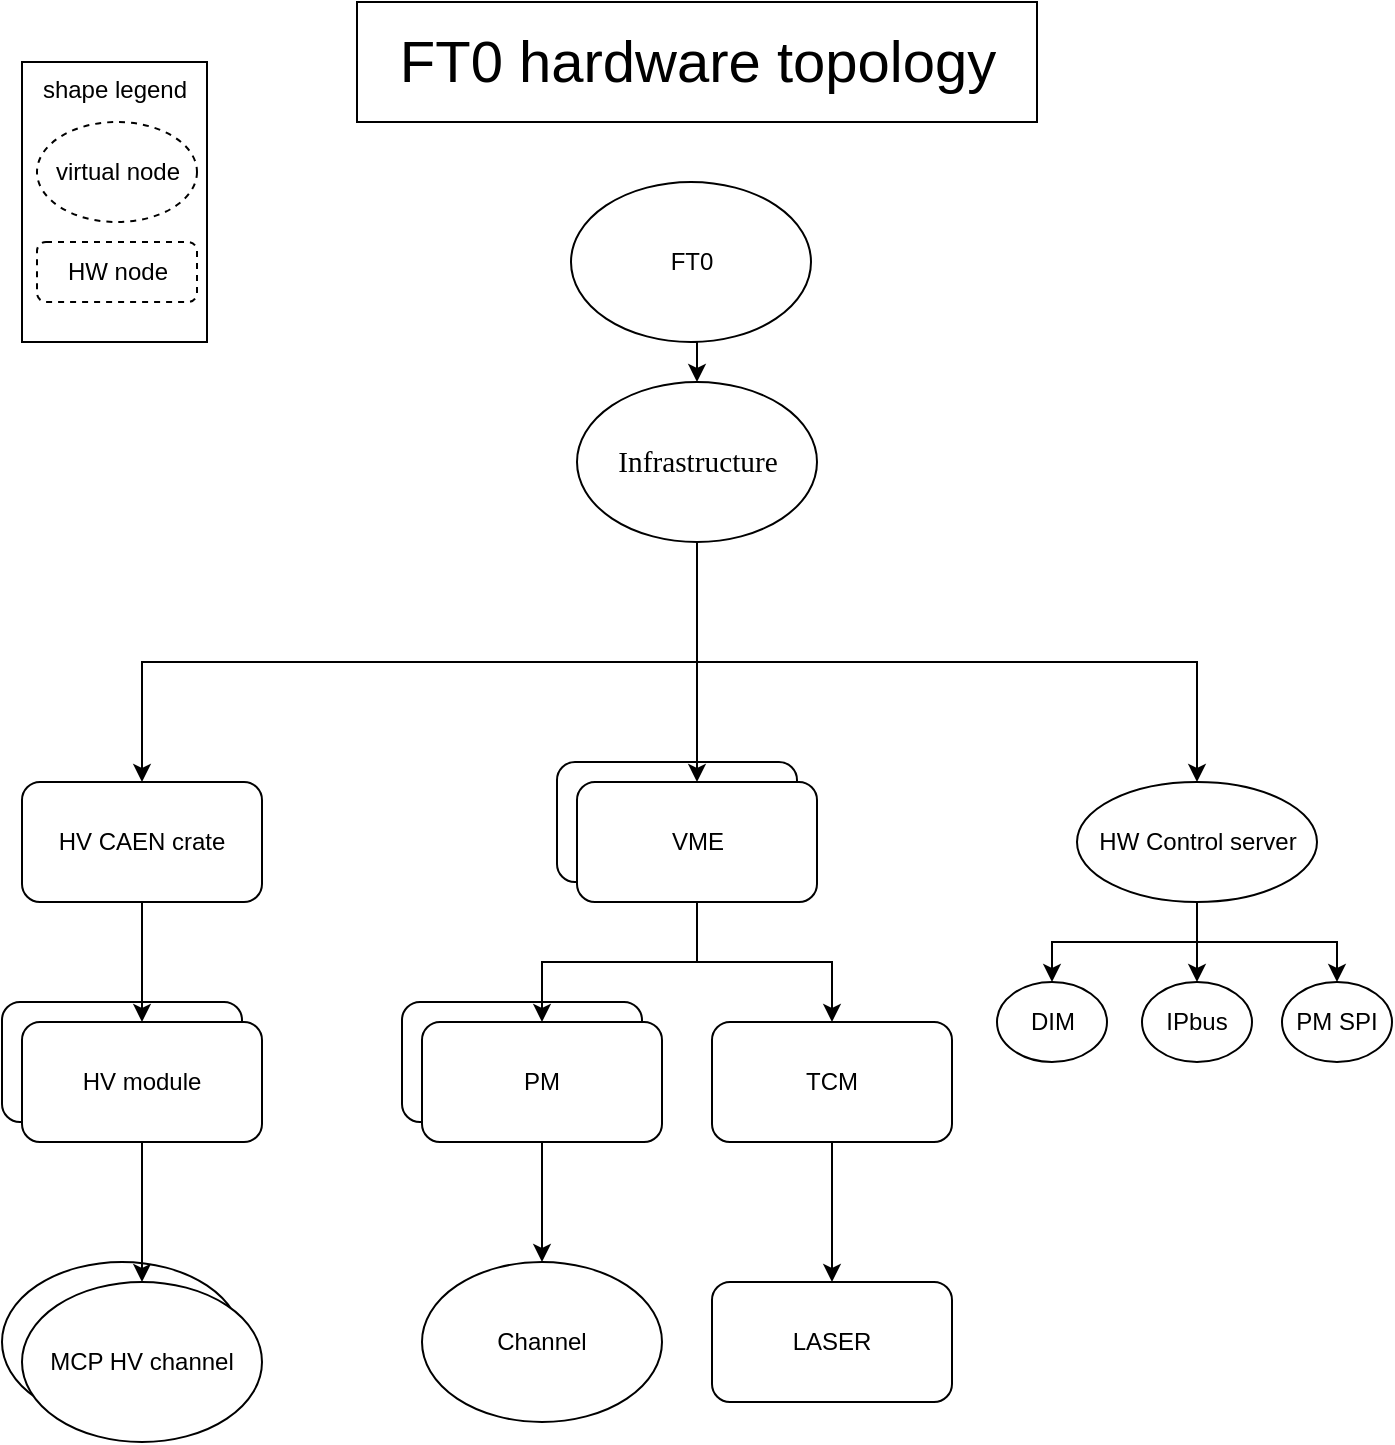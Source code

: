 <mxfile version="13.3.1" type="device" pages="3"><diagram name="hardware" id="ad52d381-51e7-2e0d-a935-2d0ddd2fd229"><mxGraphModel dx="1381" dy="1503" grid="1" gridSize="10" guides="1" tooltips="1" connect="1" arrows="1" fold="1" page="1" pageScale="1" pageWidth="1100" pageHeight="850" background="#ffffff" math="0" shadow="0"><root><mxCell id="0"/><mxCell id="1" parent="0"/><mxCell id="pkQ9rNgRqkzeeI-YSMGI-11" style="edgeStyle=orthogonalEdgeStyle;rounded=0;orthogonalLoop=1;jettySize=auto;html=1;exitX=0.5;exitY=1;exitDx=0;exitDy=0;entryX=0.5;entryY=0;entryDx=0;entryDy=0;" parent="1" source="pkQ9rNgRqkzeeI-YSMGI-1" target="pkQ9rNgRqkzeeI-YSMGI-10" edge="1"><mxGeometry relative="1" as="geometry"/></mxCell><mxCell id="pkQ9rNgRqkzeeI-YSMGI-1" value="FT0" style="ellipse;whiteSpace=wrap;html=1;" parent="1" vertex="1"><mxGeometry x="314.5" y="90" width="120" height="80" as="geometry"/></mxCell><mxCell id="pkQ9rNgRqkzeeI-YSMGI-9" value="HV CAEN crate" style="rounded=1;whiteSpace=wrap;html=1;strokeWidth=1;" parent="1" vertex="1"><mxGeometry x="40" y="390" width="120" height="60" as="geometry"/></mxCell><mxCell id="pkQ9rNgRqkzeeI-YSMGI-12" style="edgeStyle=orthogonalEdgeStyle;rounded=0;orthogonalLoop=1;jettySize=auto;html=1;exitX=0.5;exitY=1;exitDx=0;exitDy=0;entryX=0.5;entryY=0;entryDx=0;entryDy=0;" parent="1" source="pkQ9rNgRqkzeeI-YSMGI-10" target="pkQ9rNgRqkzeeI-YSMGI-9" edge="1"><mxGeometry relative="1" as="geometry"/></mxCell><mxCell id="pkQ9rNgRqkzeeI-YSMGI-40" style="edgeStyle=orthogonalEdgeStyle;rounded=0;orthogonalLoop=1;jettySize=auto;html=1;exitX=0.5;exitY=1;exitDx=0;exitDy=0;entryX=0.5;entryY=0;entryDx=0;entryDy=0;" parent="1" source="pkQ9rNgRqkzeeI-YSMGI-10" target="pkQ9rNgRqkzeeI-YSMGI-39" edge="1"><mxGeometry relative="1" as="geometry"/></mxCell><mxCell id="pkQ9rNgRqkzeeI-YSMGI-10" value="&lt;span style=&quot;font-family: &amp;#34;calibri&amp;#34; ; font-size: 14.667px&quot;&gt;Infrastructure&lt;/span&gt;" style="ellipse;whiteSpace=wrap;html=1;strokeWidth=1;" parent="1" vertex="1"><mxGeometry x="317.5" y="190" width="120" height="80" as="geometry"/></mxCell><mxCell id="pkQ9rNgRqkzeeI-YSMGI-18" value="" style="group" parent="1" vertex="1" connectable="0"><mxGeometry x="30" y="500" width="130" height="70" as="geometry"/></mxCell><mxCell id="pkQ9rNgRqkzeeI-YSMGI-15" value="HV module" style="rounded=1;whiteSpace=wrap;html=1;strokeWidth=1;" parent="pkQ9rNgRqkzeeI-YSMGI-18" vertex="1"><mxGeometry width="120" height="60" as="geometry"/></mxCell><mxCell id="pkQ9rNgRqkzeeI-YSMGI-17" value="HV module" style="rounded=1;whiteSpace=wrap;html=1;strokeWidth=1;" parent="pkQ9rNgRqkzeeI-YSMGI-18" vertex="1"><mxGeometry x="10" y="10" width="120" height="60" as="geometry"/></mxCell><mxCell id="pkQ9rNgRqkzeeI-YSMGI-23" value="" style="group" parent="1" vertex="1" connectable="0"><mxGeometry x="30" y="630" width="130" height="90" as="geometry"/></mxCell><mxCell id="pkQ9rNgRqkzeeI-YSMGI-19" value="HV channel" style="ellipse;whiteSpace=wrap;html=1;strokeWidth=1;" parent="pkQ9rNgRqkzeeI-YSMGI-23" vertex="1"><mxGeometry width="120" height="80" as="geometry"/></mxCell><mxCell id="pkQ9rNgRqkzeeI-YSMGI-22" value="MCP HV channel" style="ellipse;whiteSpace=wrap;html=1;strokeWidth=1;" parent="pkQ9rNgRqkzeeI-YSMGI-23" vertex="1"><mxGeometry x="10" y="10" width="120" height="80" as="geometry"/></mxCell><mxCell id="pkQ9rNgRqkzeeI-YSMGI-24" value="" style="edgeStyle=orthogonalEdgeStyle;rounded=0;orthogonalLoop=1;jettySize=auto;html=1;" parent="1" source="pkQ9rNgRqkzeeI-YSMGI-17" target="pkQ9rNgRqkzeeI-YSMGI-22" edge="1"><mxGeometry relative="1" as="geometry"/></mxCell><mxCell id="pkQ9rNgRqkzeeI-YSMGI-27" style="edgeStyle=orthogonalEdgeStyle;rounded=0;orthogonalLoop=1;jettySize=auto;html=1;exitX=0.5;exitY=1;exitDx=0;exitDy=0;entryX=0.5;entryY=0;entryDx=0;entryDy=0;" parent="1" source="pkQ9rNgRqkzeeI-YSMGI-9" target="pkQ9rNgRqkzeeI-YSMGI-17" edge="1"><mxGeometry relative="1" as="geometry"/></mxCell><mxCell id="pkQ9rNgRqkzeeI-YSMGI-29" value="" style="group" parent="1" vertex="1" connectable="0"><mxGeometry x="307.5" y="380" width="130" height="70" as="geometry"/></mxCell><mxCell id="pkQ9rNgRqkzeeI-YSMGI-13" value="VME" style="rounded=1;whiteSpace=wrap;html=1;strokeWidth=1;" parent="pkQ9rNgRqkzeeI-YSMGI-29" vertex="1"><mxGeometry width="120" height="60" as="geometry"/></mxCell><mxCell id="pkQ9rNgRqkzeeI-YSMGI-28" value="VME" style="rounded=1;whiteSpace=wrap;html=1;strokeWidth=1;" parent="pkQ9rNgRqkzeeI-YSMGI-29" vertex="1"><mxGeometry x="10" y="10" width="120" height="60" as="geometry"/></mxCell><mxCell id="pkQ9rNgRqkzeeI-YSMGI-14" style="edgeStyle=orthogonalEdgeStyle;rounded=0;orthogonalLoop=1;jettySize=auto;html=1;exitX=0.5;exitY=1;exitDx=0;exitDy=0;entryX=0.5;entryY=0;entryDx=0;entryDy=0;" parent="1" source="pkQ9rNgRqkzeeI-YSMGI-10" target="pkQ9rNgRqkzeeI-YSMGI-28" edge="1"><mxGeometry relative="1" as="geometry"/></mxCell><mxCell id="pkQ9rNgRqkzeeI-YSMGI-32" value="" style="group" parent="1" vertex="1" connectable="0"><mxGeometry x="230" y="500" width="130" height="70" as="geometry"/></mxCell><mxCell id="pkQ9rNgRqkzeeI-YSMGI-30" value="PM" style="rounded=1;whiteSpace=wrap;html=1;strokeWidth=1;" parent="pkQ9rNgRqkzeeI-YSMGI-32" vertex="1"><mxGeometry width="120" height="60" as="geometry"/></mxCell><mxCell id="pkQ9rNgRqkzeeI-YSMGI-31" value="PM" style="rounded=1;whiteSpace=wrap;html=1;strokeWidth=1;" parent="pkQ9rNgRqkzeeI-YSMGI-32" vertex="1"><mxGeometry x="10" y="10" width="120" height="60" as="geometry"/></mxCell><mxCell id="pkQ9rNgRqkzeeI-YSMGI-33" value="" style="edgeStyle=orthogonalEdgeStyle;rounded=0;orthogonalLoop=1;jettySize=auto;html=1;" parent="1" source="pkQ9rNgRqkzeeI-YSMGI-28" target="pkQ9rNgRqkzeeI-YSMGI-31" edge="1"><mxGeometry relative="1" as="geometry"/></mxCell><mxCell id="pkQ9rNgRqkzeeI-YSMGI-50" value="" style="edgeStyle=orthogonalEdgeStyle;rounded=0;orthogonalLoop=1;jettySize=auto;html=1;fontSize=29;" parent="1" source="pkQ9rNgRqkzeeI-YSMGI-34" target="pkQ9rNgRqkzeeI-YSMGI-49" edge="1"><mxGeometry relative="1" as="geometry"/></mxCell><mxCell id="pkQ9rNgRqkzeeI-YSMGI-34" value="TCM" style="rounded=1;whiteSpace=wrap;html=1;strokeWidth=1;" parent="1" vertex="1"><mxGeometry x="385" y="510" width="120" height="60" as="geometry"/></mxCell><mxCell id="pkQ9rNgRqkzeeI-YSMGI-35" style="edgeStyle=orthogonalEdgeStyle;rounded=0;orthogonalLoop=1;jettySize=auto;html=1;exitX=0.5;exitY=1;exitDx=0;exitDy=0;" parent="1" source="pkQ9rNgRqkzeeI-YSMGI-28" target="pkQ9rNgRqkzeeI-YSMGI-34" edge="1"><mxGeometry relative="1" as="geometry"/></mxCell><mxCell id="pkQ9rNgRqkzeeI-YSMGI-36" value="Channel" style="ellipse;whiteSpace=wrap;html=1;strokeWidth=1;" parent="1" vertex="1"><mxGeometry x="240" y="630" width="120" height="80" as="geometry"/></mxCell><mxCell id="pkQ9rNgRqkzeeI-YSMGI-37" value="" style="edgeStyle=orthogonalEdgeStyle;rounded=0;orthogonalLoop=1;jettySize=auto;html=1;" parent="1" source="pkQ9rNgRqkzeeI-YSMGI-31" target="pkQ9rNgRqkzeeI-YSMGI-36" edge="1"><mxGeometry relative="1" as="geometry"/></mxCell><mxCell id="pkQ9rNgRqkzeeI-YSMGI-42" style="edgeStyle=orthogonalEdgeStyle;rounded=0;orthogonalLoop=1;jettySize=auto;html=1;exitX=0.5;exitY=1;exitDx=0;exitDy=0;" parent="1" source="pkQ9rNgRqkzeeI-YSMGI-39" target="pkQ9rNgRqkzeeI-YSMGI-41" edge="1"><mxGeometry relative="1" as="geometry"/></mxCell><mxCell id="pkQ9rNgRqkzeeI-YSMGI-45" style="edgeStyle=orthogonalEdgeStyle;rounded=0;orthogonalLoop=1;jettySize=auto;html=1;exitX=0.5;exitY=1;exitDx=0;exitDy=0;" parent="1" source="pkQ9rNgRqkzeeI-YSMGI-39" target="pkQ9rNgRqkzeeI-YSMGI-43" edge="1"><mxGeometry relative="1" as="geometry"/></mxCell><mxCell id="pkQ9rNgRqkzeeI-YSMGI-46" style="edgeStyle=orthogonalEdgeStyle;rounded=0;orthogonalLoop=1;jettySize=auto;html=1;exitX=0.5;exitY=1;exitDx=0;exitDy=0;" parent="1" source="pkQ9rNgRqkzeeI-YSMGI-39" target="pkQ9rNgRqkzeeI-YSMGI-44" edge="1"><mxGeometry relative="1" as="geometry"/></mxCell><mxCell id="pkQ9rNgRqkzeeI-YSMGI-39" value="HW Control server" style="ellipse;whiteSpace=wrap;html=1;strokeWidth=1;" parent="1" vertex="1"><mxGeometry x="567.5" y="390" width="120" height="60" as="geometry"/></mxCell><mxCell id="pkQ9rNgRqkzeeI-YSMGI-41" value="DIM" style="ellipse;whiteSpace=wrap;html=1;strokeWidth=1;" parent="1" vertex="1"><mxGeometry x="527.5" y="490" width="55" height="40" as="geometry"/></mxCell><mxCell id="pkQ9rNgRqkzeeI-YSMGI-43" value="IPbus" style="ellipse;whiteSpace=wrap;html=1;strokeWidth=1;" parent="1" vertex="1"><mxGeometry x="600" y="490" width="55" height="40" as="geometry"/></mxCell><mxCell id="pkQ9rNgRqkzeeI-YSMGI-44" value="PM SPI" style="ellipse;whiteSpace=wrap;html=1;strokeWidth=1;" parent="1" vertex="1"><mxGeometry x="670" y="490" width="55" height="40" as="geometry"/></mxCell><mxCell id="pkQ9rNgRqkzeeI-YSMGI-47" value="FT0 hardware topology" style="rounded=0;whiteSpace=wrap;html=1;strokeWidth=1;fontSize=29;" parent="1" vertex="1"><mxGeometry x="207.5" width="340" height="60" as="geometry"/></mxCell><mxCell id="pkQ9rNgRqkzeeI-YSMGI-49" value="LASER" style="rounded=1;whiteSpace=wrap;html=1;strokeWidth=1;" parent="1" vertex="1"><mxGeometry x="385" y="640" width="120" height="60" as="geometry"/></mxCell><mxCell id="3zmxTBzfNqxB_4zVyvNH-5" value="" style="group" vertex="1" connectable="0" parent="1"><mxGeometry x="40" y="30" width="92.5" height="140" as="geometry"/></mxCell><mxCell id="3zmxTBzfNqxB_4zVyvNH-1" value="virtual node" style="ellipse;whiteSpace=wrap;html=1;strokeWidth=1;fontSize=12;align=center;dashed=1;" vertex="1" parent="3zmxTBzfNqxB_4zVyvNH-5"><mxGeometry x="7.5" y="30" width="80" height="50" as="geometry"/></mxCell><mxCell id="3zmxTBzfNqxB_4zVyvNH-3" value="HW node" style="rounded=1;whiteSpace=wrap;html=1;dashed=1;strokeColor=#000000;strokeWidth=1;fillColor=none;fontSize=12;fontColor=#000000;align=center;" vertex="1" parent="3zmxTBzfNqxB_4zVyvNH-5"><mxGeometry x="7.5" y="90" width="80" height="30" as="geometry"/></mxCell><mxCell id="3zmxTBzfNqxB_4zVyvNH-4" value="shape legend" style="rounded=0;whiteSpace=wrap;html=1;strokeColor=#000000;strokeWidth=1;fillColor=none;fontSize=12;fontColor=#000000;align=center;verticalAlign=top;" vertex="1" parent="3zmxTBzfNqxB_4zVyvNH-5"><mxGeometry width="92.5" height="140" as="geometry"/></mxCell></root></mxGraphModel></diagram><diagram id="dJdslQY12P_YyGirrsX0" name="functional"><mxGraphModel dx="1381" dy="1503" grid="1" gridSize="10" guides="1" tooltips="1" connect="1" arrows="1" fold="1" page="1" pageScale="1" pageWidth="827" pageHeight="1169" math="0" shadow="0"><root><mxCell id="a32EooCaoyiBh-JUeyY3-0"/><mxCell id="a32EooCaoyiBh-JUeyY3-1" parent="a32EooCaoyiBh-JUeyY3-0"/><mxCell id="a32EooCaoyiBh-JUeyY3-2" value="FT0" style="ellipse;whiteSpace=wrap;html=1;" vertex="1" parent="a32EooCaoyiBh-JUeyY3-1"><mxGeometry x="314.5" y="90" width="120" height="80" as="geometry"/></mxCell><mxCell id="a32EooCaoyiBh-JUeyY3-3" value="FT0 functional topology" style="rounded=0;whiteSpace=wrap;html=1;strokeWidth=1;fontSize=29;" vertex="1" parent="a32EooCaoyiBh-JUeyY3-1"><mxGeometry x="207.5" width="340" height="60" as="geometry"/></mxCell><mxCell id="syioN45G_fO1VY6hZGLz-0" style="edgeStyle=orthogonalEdgeStyle;rounded=0;orthogonalLoop=1;jettySize=auto;html=1;exitX=0.5;exitY=1;exitDx=0;exitDy=0;entryX=0.5;entryY=0;entryDx=0;entryDy=0;" edge="1" parent="a32EooCaoyiBh-JUeyY3-1" target="syioN45G_fO1VY6hZGLz-4"><mxGeometry relative="1" as="geometry"><mxPoint x="374.5" y="170" as="sourcePoint"/></mxGeometry></mxCell><mxCell id="syioN45G_fO1VY6hZGLz-1" value="HV CAEN crate" style="rounded=1;whiteSpace=wrap;html=1;strokeWidth=5;strokeColor=#00FF00;" vertex="1" parent="a32EooCaoyiBh-JUeyY3-1"><mxGeometry x="40" y="390" width="120" height="60" as="geometry"/></mxCell><mxCell id="syioN45G_fO1VY6hZGLz-2" style="edgeStyle=orthogonalEdgeStyle;rounded=0;orthogonalLoop=1;jettySize=auto;html=1;exitX=0.5;exitY=1;exitDx=0;exitDy=0;entryX=0.5;entryY=0;entryDx=0;entryDy=0;" edge="1" parent="a32EooCaoyiBh-JUeyY3-1" source="syioN45G_fO1VY6hZGLz-4" target="syioN45G_fO1VY6hZGLz-1"><mxGeometry relative="1" as="geometry"/></mxCell><mxCell id="syioN45G_fO1VY6hZGLz-3" style="edgeStyle=orthogonalEdgeStyle;rounded=0;orthogonalLoop=1;jettySize=auto;html=1;exitX=0.5;exitY=1;exitDx=0;exitDy=0;entryX=0.5;entryY=0;entryDx=0;entryDy=0;" edge="1" parent="a32EooCaoyiBh-JUeyY3-1" source="syioN45G_fO1VY6hZGLz-4" target="syioN45G_fO1VY6hZGLz-29"><mxGeometry relative="1" as="geometry"/></mxCell><mxCell id="syioN45G_fO1VY6hZGLz-4" value="&lt;p style=&quot;margin-top: 0pt ; margin-bottom: 0pt ; margin-left: 0in ; text-indent: 0in&quot;&gt;&lt;span style=&quot;font-size: 11pt; font-family: calibri;&quot;&gt;Infrastructure&lt;/span&gt;&lt;/p&gt;" style="ellipse;whiteSpace=wrap;html=1;strokeWidth=5;fontColor=#000000;strokeColor=#00FF00;" vertex="1" parent="a32EooCaoyiBh-JUeyY3-1"><mxGeometry x="317.5" y="190" width="120" height="80" as="geometry"/></mxCell><mxCell id="syioN45G_fO1VY6hZGLz-5" value="" style="group" vertex="1" connectable="0" parent="a32EooCaoyiBh-JUeyY3-1"><mxGeometry x="30" y="500" width="130" height="70" as="geometry"/></mxCell><mxCell id="syioN45G_fO1VY6hZGLz-6" value="HV module" style="rounded=1;whiteSpace=wrap;html=1;strokeWidth=5;strokeColor=#00FF00;" vertex="1" parent="syioN45G_fO1VY6hZGLz-5"><mxGeometry width="120" height="60" as="geometry"/></mxCell><mxCell id="syioN45G_fO1VY6hZGLz-7" value="HV module" style="rounded=1;whiteSpace=wrap;html=1;strokeWidth=5;strokeColor=#00FF00;" vertex="1" parent="syioN45G_fO1VY6hZGLz-5"><mxGeometry x="10" y="10" width="120" height="60" as="geometry"/></mxCell><mxCell id="syioN45G_fO1VY6hZGLz-12" style="edgeStyle=orthogonalEdgeStyle;rounded=0;orthogonalLoop=1;jettySize=auto;html=1;exitX=0.5;exitY=1;exitDx=0;exitDy=0;entryX=0.5;entryY=0;entryDx=0;entryDy=0;" edge="1" parent="a32EooCaoyiBh-JUeyY3-1" source="syioN45G_fO1VY6hZGLz-1" target="syioN45G_fO1VY6hZGLz-7"><mxGeometry relative="1" as="geometry"/></mxCell><mxCell id="syioN45G_fO1VY6hZGLz-13" value="" style="group;strokeWidth=5;strokeColor=none;" vertex="1" connectable="0" parent="a32EooCaoyiBh-JUeyY3-1"><mxGeometry x="307.5" y="380" width="130" height="70" as="geometry"/></mxCell><mxCell id="syioN45G_fO1VY6hZGLz-14" value="VME" style="rounded=1;whiteSpace=wrap;html=1;strokeWidth=5;strokeColor=#00FF00;" vertex="1" parent="syioN45G_fO1VY6hZGLz-13"><mxGeometry width="120" height="60" as="geometry"/></mxCell><mxCell id="syioN45G_fO1VY6hZGLz-15" value="VME" style="rounded=1;whiteSpace=wrap;html=1;strokeWidth=5;strokeColor=#00FF00;" vertex="1" parent="syioN45G_fO1VY6hZGLz-13"><mxGeometry x="10" y="10" width="120" height="60" as="geometry"/></mxCell><mxCell id="syioN45G_fO1VY6hZGLz-16" style="edgeStyle=orthogonalEdgeStyle;rounded=0;orthogonalLoop=1;jettySize=auto;html=1;exitX=0.5;exitY=1;exitDx=0;exitDy=0;entryX=0.5;entryY=0;entryDx=0;entryDy=0;" edge="1" parent="a32EooCaoyiBh-JUeyY3-1" source="syioN45G_fO1VY6hZGLz-4" target="syioN45G_fO1VY6hZGLz-15"><mxGeometry relative="1" as="geometry"/></mxCell><mxCell id="syioN45G_fO1VY6hZGLz-17" value="" style="group;strokeWidth=5;strokeColor=none;" vertex="1" connectable="0" parent="a32EooCaoyiBh-JUeyY3-1"><mxGeometry x="230" y="500" width="130" height="70" as="geometry"/></mxCell><mxCell id="syioN45G_fO1VY6hZGLz-18" value="PM" style="rounded=1;whiteSpace=wrap;html=1;strokeWidth=5;strokeColor=#00FF00;" vertex="1" parent="syioN45G_fO1VY6hZGLz-17"><mxGeometry width="120" height="60" as="geometry"/></mxCell><mxCell id="syioN45G_fO1VY6hZGLz-19" value="PM" style="rounded=1;whiteSpace=wrap;html=1;strokeWidth=5;strokeColor=#00FF00;" vertex="1" parent="syioN45G_fO1VY6hZGLz-17"><mxGeometry x="10" y="10" width="120" height="60" as="geometry"/></mxCell><mxCell id="syioN45G_fO1VY6hZGLz-20" value="" style="edgeStyle=orthogonalEdgeStyle;rounded=0;orthogonalLoop=1;jettySize=auto;html=1;" edge="1" parent="a32EooCaoyiBh-JUeyY3-1" source="syioN45G_fO1VY6hZGLz-15" target="syioN45G_fO1VY6hZGLz-19"><mxGeometry relative="1" as="geometry"/></mxCell><mxCell id="syioN45G_fO1VY6hZGLz-21" value="" style="edgeStyle=orthogonalEdgeStyle;rounded=0;orthogonalLoop=1;jettySize=auto;html=1;fontSize=29;exitX=0.5;exitY=1;exitDx=0;exitDy=0;" edge="1" parent="a32EooCaoyiBh-JUeyY3-1" source="syioN45G_fO1VY6hZGLz-22" target="syioN45G_fO1VY6hZGLz-33"><mxGeometry relative="1" as="geometry"/></mxCell><mxCell id="syioN45G_fO1VY6hZGLz-50" style="edgeStyle=orthogonalEdgeStyle;rounded=0;orthogonalLoop=1;jettySize=auto;html=1;exitX=0.5;exitY=1;exitDx=0;exitDy=0;entryX=0.5;entryY=0;entryDx=0;entryDy=0;" edge="1" parent="a32EooCaoyiBh-JUeyY3-1" source="syioN45G_fO1VY6hZGLz-22" target="syioN45G_fO1VY6hZGLz-43"><mxGeometry relative="1" as="geometry"/></mxCell><mxCell id="syioN45G_fO1VY6hZGLz-52" style="edgeStyle=orthogonalEdgeStyle;rounded=0;orthogonalLoop=1;jettySize=auto;html=1;exitX=0.5;exitY=1;exitDx=0;exitDy=0;" edge="1" parent="a32EooCaoyiBh-JUeyY3-1" source="syioN45G_fO1VY6hZGLz-22" target="syioN45G_fO1VY6hZGLz-45"><mxGeometry relative="1" as="geometry"/></mxCell><mxCell id="syioN45G_fO1VY6hZGLz-22" value="TCM" style="rounded=1;whiteSpace=wrap;html=1;strokeWidth=5;strokeColor=#00FF00;" vertex="1" parent="a32EooCaoyiBh-JUeyY3-1"><mxGeometry x="527.5" y="510" width="120" height="60" as="geometry"/></mxCell><mxCell id="syioN45G_fO1VY6hZGLz-23" style="edgeStyle=orthogonalEdgeStyle;rounded=0;orthogonalLoop=1;jettySize=auto;html=1;exitX=0.5;exitY=1;exitDx=0;exitDy=0;" edge="1" parent="a32EooCaoyiBh-JUeyY3-1" source="syioN45G_fO1VY6hZGLz-15" target="syioN45G_fO1VY6hZGLz-22"><mxGeometry relative="1" as="geometry"/></mxCell><mxCell id="syioN45G_fO1VY6hZGLz-26" style="edgeStyle=orthogonalEdgeStyle;rounded=0;orthogonalLoop=1;jettySize=auto;html=1;exitX=0.5;exitY=1;exitDx=0;exitDy=0;" edge="1" parent="a32EooCaoyiBh-JUeyY3-1" source="syioN45G_fO1VY6hZGLz-29" target="syioN45G_fO1VY6hZGLz-30"><mxGeometry relative="1" as="geometry"/></mxCell><mxCell id="syioN45G_fO1VY6hZGLz-27" style="edgeStyle=orthogonalEdgeStyle;rounded=0;orthogonalLoop=1;jettySize=auto;html=1;exitX=0.5;exitY=1;exitDx=0;exitDy=0;" edge="1" parent="a32EooCaoyiBh-JUeyY3-1" source="syioN45G_fO1VY6hZGLz-29" target="syioN45G_fO1VY6hZGLz-31"><mxGeometry relative="1" as="geometry"/></mxCell><mxCell id="syioN45G_fO1VY6hZGLz-28" style="edgeStyle=orthogonalEdgeStyle;rounded=0;orthogonalLoop=1;jettySize=auto;html=1;exitX=0.5;exitY=1;exitDx=0;exitDy=0;entryX=0.5;entryY=0;entryDx=0;entryDy=0;" edge="1" parent="a32EooCaoyiBh-JUeyY3-1" source="syioN45G_fO1VY6hZGLz-29" target="BrO_XOOEyY5W9eDAScmq-0"><mxGeometry relative="1" as="geometry"/></mxCell><mxCell id="syioN45G_fO1VY6hZGLz-29" value="HW Control server" style="ellipse;whiteSpace=wrap;html=1;strokeWidth=5;strokeColor=#00FF00;" vertex="1" parent="a32EooCaoyiBh-JUeyY3-1"><mxGeometry x="720" y="390" width="120" height="60" as="geometry"/></mxCell><mxCell id="syioN45G_fO1VY6hZGLz-30" value="DIM" style="ellipse;whiteSpace=wrap;html=1;strokeWidth=5;strokeColor=#007FFF;" vertex="1" parent="a32EooCaoyiBh-JUeyY3-1"><mxGeometry x="680" y="490" width="55" height="40" as="geometry"/></mxCell><mxCell id="syioN45G_fO1VY6hZGLz-31" value="IPbus" style="ellipse;whiteSpace=wrap;html=1;strokeWidth=5;strokeColor=#007FFF;" vertex="1" parent="a32EooCaoyiBh-JUeyY3-1"><mxGeometry x="752.5" y="490" width="55" height="40" as="geometry"/></mxCell><mxCell id="syioN45G_fO1VY6hZGLz-33" value="LASER" style="rounded=1;whiteSpace=wrap;html=1;strokeWidth=5;strokeColor=#00FF00;" vertex="1" parent="a32EooCaoyiBh-JUeyY3-1"><mxGeometry x="707.5" y="640" width="120" height="60" as="geometry"/></mxCell><mxCell id="syioN45G_fO1VY6hZGLz-36" value="HDMI link" style="ellipse;whiteSpace=wrap;html=1;strokeWidth=5;strokeColor=#FF8000;perimeterSpacing=1;" vertex="1" parent="a32EooCaoyiBh-JUeyY3-1"><mxGeometry x="271.25" y="640" width="55" height="40" as="geometry"/></mxCell><mxCell id="syioN45G_fO1VY6hZGLz-37" value="GBT link" style="ellipse;whiteSpace=wrap;html=1;strokeWidth=5;strokeColor=#FF0000;" vertex="1" parent="a32EooCaoyiBh-JUeyY3-1"><mxGeometry x="343.75" y="640" width="55" height="40" as="geometry"/></mxCell><mxCell id="syioN45G_fO1VY6hZGLz-39" style="edgeStyle=orthogonalEdgeStyle;rounded=0;orthogonalLoop=1;jettySize=auto;html=1;exitX=0.5;exitY=1;exitDx=0;exitDy=0;entryX=0.5;entryY=0;entryDx=0;entryDy=0;" edge="1" parent="a32EooCaoyiBh-JUeyY3-1" source="syioN45G_fO1VY6hZGLz-19" target="syioN45G_fO1VY6hZGLz-36"><mxGeometry relative="1" as="geometry"/></mxCell><mxCell id="syioN45G_fO1VY6hZGLz-40" style="edgeStyle=orthogonalEdgeStyle;rounded=0;orthogonalLoop=1;jettySize=auto;html=1;exitX=0.5;exitY=1;exitDx=0;exitDy=0;entryX=0.5;entryY=0;entryDx=0;entryDy=0;" edge="1" parent="a32EooCaoyiBh-JUeyY3-1" source="syioN45G_fO1VY6hZGLz-19" target="syioN45G_fO1VY6hZGLz-37"><mxGeometry relative="1" as="geometry"/></mxCell><mxCell id="syioN45G_fO1VY6hZGLz-43" value="trigger" style="ellipse;whiteSpace=wrap;html=1;strokeWidth=5;strokeColor=#FF8000;fillColor=none;" vertex="1" parent="a32EooCaoyiBh-JUeyY3-1"><mxGeometry x="490" y="640" width="55" height="40" as="geometry"/></mxCell><mxCell id="syioN45G_fO1VY6hZGLz-45" value="GBT link" style="ellipse;whiteSpace=wrap;html=1;strokeWidth=5;strokeColor=#FF0000;" vertex="1" parent="a32EooCaoyiBh-JUeyY3-1"><mxGeometry x="632.5" y="640" width="55" height="40" as="geometry"/></mxCell><mxCell id="syioN45G_fO1VY6hZGLz-55" value="" style="group;fillColor=#ffffff;strokeWidth=5;strokeColor=none;" vertex="1" connectable="0" parent="a32EooCaoyiBh-JUeyY3-1"><mxGeometry x="62.5" y="630" width="65" height="50" as="geometry"/></mxCell><mxCell id="syioN45G_fO1VY6hZGLz-53" value="channel" style="ellipse;whiteSpace=wrap;html=1;strokeWidth=5;strokeColor=#FFFF33;" vertex="1" parent="syioN45G_fO1VY6hZGLz-55"><mxGeometry width="55" height="40" as="geometry"/></mxCell><mxCell id="syioN45G_fO1VY6hZGLz-54" value="channel" style="ellipse;whiteSpace=wrap;html=1;strokeWidth=5;strokeColor=#FFFF33;" vertex="1" parent="syioN45G_fO1VY6hZGLz-55"><mxGeometry x="10" y="10" width="55" height="40" as="geometry"/></mxCell><mxCell id="syioN45G_fO1VY6hZGLz-58" style="edgeStyle=orthogonalEdgeStyle;rounded=0;orthogonalLoop=1;jettySize=auto;html=1;exitX=0.5;exitY=1;exitDx=0;exitDy=0;entryX=0.5;entryY=0;entryDx=0;entryDy=0;" edge="1" parent="a32EooCaoyiBh-JUeyY3-1" source="syioN45G_fO1VY6hZGLz-7" target="syioN45G_fO1VY6hZGLz-54"><mxGeometry relative="1" as="geometry"/></mxCell><mxCell id="syioN45G_fO1VY6hZGLz-60" value="" style="group;fillColor=#ffffff;strokeWidth=5;strokeColor=none;" vertex="1" connectable="0" parent="a32EooCaoyiBh-JUeyY3-1"><mxGeometry x="190" y="630" width="65" height="50" as="geometry"/></mxCell><mxCell id="syioN45G_fO1VY6hZGLz-35" value="channel" style="ellipse;whiteSpace=wrap;html=1;strokeWidth=5;strokeColor=#FFFF33;" vertex="1" parent="syioN45G_fO1VY6hZGLz-60"><mxGeometry width="55" height="40" as="geometry"/></mxCell><mxCell id="syioN45G_fO1VY6hZGLz-59" value="channel" style="ellipse;whiteSpace=wrap;html=1;strokeWidth=5;strokeColor=#FFFF33;" vertex="1" parent="syioN45G_fO1VY6hZGLz-60"><mxGeometry x="10" y="10" width="55" height="40" as="geometry"/></mxCell><mxCell id="syioN45G_fO1VY6hZGLz-25" value="" style="edgeStyle=orthogonalEdgeStyle;rounded=0;orthogonalLoop=1;jettySize=auto;html=1;" edge="1" parent="a32EooCaoyiBh-JUeyY3-1" source="syioN45G_fO1VY6hZGLz-19" target="syioN45G_fO1VY6hZGLz-59"><mxGeometry relative="1" as="geometry"><mxPoint x="300" y="630" as="targetPoint"/></mxGeometry></mxCell><mxCell id="syioN45G_fO1VY6hZGLz-62" value="" style="group" vertex="1" connectable="0" parent="a32EooCaoyiBh-JUeyY3-1"><mxGeometry x="552.5" y="630" width="65" height="50" as="geometry"/></mxCell><mxCell id="syioN45G_fO1VY6hZGLz-44" value="HDMI link" style="ellipse;whiteSpace=wrap;html=1;strokeWidth=5;perimeterSpacing=1;strokeColor=#FF8000;" vertex="1" parent="syioN45G_fO1VY6hZGLz-62"><mxGeometry width="55" height="40" as="geometry"/></mxCell><mxCell id="syioN45G_fO1VY6hZGLz-61" value="HDMI link" style="ellipse;whiteSpace=wrap;html=1;strokeWidth=5;perimeterSpacing=1;strokeColor=#FF8000;" vertex="1" parent="syioN45G_fO1VY6hZGLz-62"><mxGeometry x="10" y="10" width="55" height="40" as="geometry"/></mxCell><mxCell id="syioN45G_fO1VY6hZGLz-51" style="edgeStyle=orthogonalEdgeStyle;rounded=0;orthogonalLoop=1;jettySize=auto;html=1;exitX=0.5;exitY=1;exitDx=0;exitDy=0;entryX=0.5;entryY=0;entryDx=0;entryDy=0;" edge="1" parent="a32EooCaoyiBh-JUeyY3-1" source="syioN45G_fO1VY6hZGLz-22" target="syioN45G_fO1VY6hZGLz-61"><mxGeometry relative="1" as="geometry"/></mxCell><mxCell id="b92XSzLtCRqItzKreFSk-0" value="common" style="ellipse;whiteSpace=wrap;html=1;strokeWidth=5;strokeColor=#FFFF00;" vertex="1" parent="a32EooCaoyiBh-JUeyY3-1"><mxGeometry x="413.5" y="640" width="55" height="40" as="geometry"/></mxCell><mxCell id="b92XSzLtCRqItzKreFSk-1" style="edgeStyle=orthogonalEdgeStyle;rounded=0;orthogonalLoop=1;jettySize=auto;html=1;exitX=0.5;exitY=1;exitDx=0;exitDy=0;entryX=0.5;entryY=0;entryDx=0;entryDy=0;" edge="1" parent="a32EooCaoyiBh-JUeyY3-1" source="syioN45G_fO1VY6hZGLz-19" target="b92XSzLtCRqItzKreFSk-0"><mxGeometry relative="1" as="geometry"/></mxCell><mxCell id="zM4HD-wqK4ZaOjNSrHQu-0" value="&lt;div style=&quot;margin-top: 0pt ; margin-bottom: 0pt ; margin-left: 0.38in ; text-indent: -0.38in ; font-size: 26px&quot;&gt;&lt;font style=&quot;font-size: 26px&quot;&gt;1.&lt;span style=&quot;font-family: &amp;#34;calibri&amp;#34; ; color: red ; font-size: 26px&quot;&gt;Readout&lt;/span&gt;&lt;/font&gt;&lt;/div&gt;&lt;div style=&quot;margin-top: 0pt ; margin-bottom: 0pt ; margin-left: 0.38in ; text-indent: -0.38in ; font-size: 26px&quot;&gt;&lt;font style=&quot;font-size: 26px&quot;&gt;2.&lt;span style=&quot;font-family: &amp;#34;calibri&amp;#34; ; color: rgb(237 , 125 , 49) ; font-size: 26px&quot;&gt;TCM &amp;amp; clocks&lt;/span&gt;&lt;/font&gt;&lt;/div&gt;&lt;div style=&quot;margin-top: 0pt ; margin-bottom: 0pt ; margin-left: 0.38in ; text-indent: -0.38in ; font-size: 26px&quot;&gt;&lt;font style=&quot;font-size: 26px&quot;&gt;3.&lt;span style=&quot;font-family: &amp;#34;calibri&amp;#34; ; font-size: 26px&quot;&gt;&lt;font color=&quot;#ffff00&quot;&gt;Channels&lt;/font&gt;&lt;/span&gt;&lt;/font&gt;&lt;/div&gt;&lt;div style=&quot;margin-top: 0pt ; margin-bottom: 0pt ; margin-left: 0.38in ; text-indent: -0.38in ; font-size: 26px&quot;&gt;&lt;font style=&quot;font-size: 26px&quot;&gt;4.&lt;span style=&quot;font-family: &amp;#34;calibri&amp;#34; ; font-size: 26px&quot;&gt;&lt;font color=&quot;#00ff00&quot;&gt;Infrastructure&lt;/font&gt;&lt;/span&gt;&lt;/font&gt;&lt;/div&gt;&lt;div style=&quot;margin-top: 0pt ; margin-bottom: 0pt ; margin-left: 0.38in ; text-indent: -0.38in ; font-size: 26px&quot;&gt;&lt;font style=&quot;font-size: 26px&quot;&gt;5.&lt;font face=&quot;calibri&quot; color=&quot;#007fff&quot; style=&quot;font-size: 26px&quot;&gt;HW control&lt;/font&gt;&lt;/font&gt;&lt;/div&gt;" style="html=1;aspect=fixed;strokeColor=#000000;strokeWidth=1;fillColor=#DBDBDB;fontColor=#000000;align=left;fontSize=26;verticalAlign=middle;spacing=3;horizontal=1;" vertex="1" parent="a32EooCaoyiBh-JUeyY3-1"><mxGeometry x="510" y="90" width="190" height="190" as="geometry"/></mxCell><mxCell id="8zDnR140iM7OA9ILxjcV-0" value="" style="group" vertex="1" connectable="0" parent="a32EooCaoyiBh-JUeyY3-1"><mxGeometry x="40" y="30" width="92.5" height="140" as="geometry"/></mxCell><mxCell id="8zDnR140iM7OA9ILxjcV-1" value="virtual node" style="ellipse;whiteSpace=wrap;html=1;strokeWidth=1;fontSize=12;align=center;dashed=1;" vertex="1" parent="8zDnR140iM7OA9ILxjcV-0"><mxGeometry x="7.5" y="30" width="80" height="50" as="geometry"/></mxCell><mxCell id="8zDnR140iM7OA9ILxjcV-2" value="HW node" style="rounded=1;whiteSpace=wrap;html=1;dashed=1;strokeColor=#000000;strokeWidth=1;fillColor=none;fontSize=12;fontColor=#000000;align=center;" vertex="1" parent="8zDnR140iM7OA9ILxjcV-0"><mxGeometry x="7.5" y="90" width="80" height="30" as="geometry"/></mxCell><mxCell id="8zDnR140iM7OA9ILxjcV-3" value="shape legend" style="rounded=0;whiteSpace=wrap;html=1;strokeColor=#000000;strokeWidth=1;fillColor=none;fontSize=12;fontColor=#000000;align=center;verticalAlign=top;" vertex="1" parent="8zDnR140iM7OA9ILxjcV-0"><mxGeometry width="92.5" height="140" as="geometry"/></mxCell><mxCell id="BrO_XOOEyY5W9eDAScmq-1" value="" style="group" vertex="1" connectable="0" parent="a32EooCaoyiBh-JUeyY3-1"><mxGeometry x="822.5" y="480" width="65" height="50" as="geometry"/></mxCell><mxCell id="syioN45G_fO1VY6hZGLz-32" value="PM SPI" style="ellipse;whiteSpace=wrap;html=1;strokeWidth=5;strokeColor=#007FFF;" vertex="1" parent="BrO_XOOEyY5W9eDAScmq-1"><mxGeometry width="55" height="40" as="geometry"/></mxCell><mxCell id="BrO_XOOEyY5W9eDAScmq-0" value="PM SPI" style="ellipse;whiteSpace=wrap;html=1;strokeWidth=5;strokeColor=#007FFF;" vertex="1" parent="BrO_XOOEyY5W9eDAScmq-1"><mxGeometry x="10" y="10" width="55" height="40" as="geometry"/></mxCell></root></mxGraphModel></diagram><diagram id="p7unW_htyjsrXrRVfksj" name="DCS FSM"><mxGraphModel dx="2302" dy="3674" grid="1" gridSize="10" guides="1" tooltips="1" connect="1" arrows="1" fold="1" page="1" pageScale="1" pageWidth="827" pageHeight="1169" math="0" shadow="0"><root><mxCell id="xv5CfVfv2rbu3xTpoAyT-0"/><mxCell id="xv5CfVfv2rbu3xTpoAyT-1" parent="xv5CfVfv2rbu3xTpoAyT-0"/><mxCell id="Jwb3awqCNDu3WHpAYvfo-75" style="edgeStyle=orthogonalEdgeStyle;rounded=0;orthogonalLoop=1;jettySize=auto;html=1;exitX=0.5;exitY=1;exitDx=0;exitDy=0;entryX=0.5;entryY=0;entryDx=0;entryDy=0;fontSize=12;fontColor=#000000;" edge="1" parent="xv5CfVfv2rbu3xTpoAyT-1" source="_kXiGeG7kInOyilfr0fG-0" target="t_LMM--Dh-FuihLbaLPn-1"><mxGeometry relative="1" as="geometry"/></mxCell><mxCell id="Jwb3awqCNDu3WHpAYvfo-76" style="edgeStyle=orthogonalEdgeStyle;rounded=0;orthogonalLoop=1;jettySize=auto;html=1;exitX=0.5;exitY=1;exitDx=0;exitDy=0;entryX=0.5;entryY=0;entryDx=0;entryDy=0;fontSize=12;fontColor=#000000;" edge="1" parent="xv5CfVfv2rbu3xTpoAyT-1" source="_kXiGeG7kInOyilfr0fG-0" target="t_LMM--Dh-FuihLbaLPn-17"><mxGeometry relative="1" as="geometry"/></mxCell><mxCell id="Jwb3awqCNDu3WHpAYvfo-77" style="edgeStyle=orthogonalEdgeStyle;rounded=0;orthogonalLoop=1;jettySize=auto;html=1;exitX=0.5;exitY=1;exitDx=0;exitDy=0;entryX=0.5;entryY=0;entryDx=0;entryDy=0;fontSize=12;fontColor=#000000;" edge="1" parent="xv5CfVfv2rbu3xTpoAyT-1" source="_kXiGeG7kInOyilfr0fG-0" target="t_LMM--Dh-FuihLbaLPn-27"><mxGeometry relative="1" as="geometry"/></mxCell><mxCell id="Jwb3awqCNDu3WHpAYvfo-78" style="edgeStyle=orthogonalEdgeStyle;rounded=0;orthogonalLoop=1;jettySize=auto;html=1;exitX=0.5;exitY=1;exitDx=0;exitDy=0;entryX=0.5;entryY=0;entryDx=0;entryDy=0;fontSize=12;fontColor=#000000;" edge="1" parent="xv5CfVfv2rbu3xTpoAyT-1" source="_kXiGeG7kInOyilfr0fG-0" target="Pke7A2_7NmWrCmE9OIHT-3"><mxGeometry relative="1" as="geometry"/></mxCell><mxCell id="Jwb3awqCNDu3WHpAYvfo-79" style="edgeStyle=orthogonalEdgeStyle;rounded=0;orthogonalLoop=1;jettySize=auto;html=1;exitX=0.5;exitY=1;exitDx=0;exitDy=0;entryX=0.5;entryY=0;entryDx=0;entryDy=0;fontSize=12;fontColor=#000000;" edge="1" parent="xv5CfVfv2rbu3xTpoAyT-1" source="_kXiGeG7kInOyilfr0fG-0" target="Jwb3awqCNDu3WHpAYvfo-36"><mxGeometry relative="1" as="geometry"/></mxCell><mxCell id="_kXiGeG7kInOyilfr0fG-0" value="FT0" style="ellipse;whiteSpace=wrap;html=1;" vertex="1" parent="xv5CfVfv2rbu3xTpoAyT-1"><mxGeometry x="730" y="15" width="120" height="80" as="geometry"/></mxCell><mxCell id="_kXiGeG7kInOyilfr0fG-1" value="FT0 FSM topology" style="rounded=0;whiteSpace=wrap;html=1;strokeWidth=1;fontSize=29;" vertex="1" parent="xv5CfVfv2rbu3xTpoAyT-1"><mxGeometry x="610" y="-70" width="340" height="60" as="geometry"/></mxCell><mxCell id="_kXiGeG7kInOyilfr0fG-52" value="&lt;div style=&quot;margin-top: 0pt ; margin-bottom: 0pt ; margin-left: 0.38in ; text-indent: -0.38in ; font-size: 26px&quot;&gt;&lt;font style=&quot;font-size: 26px&quot;&gt;1.&lt;span style=&quot;font-family: &amp;#34;calibri&amp;#34; ; color: red ; font-size: 26px&quot;&gt;Readout&lt;/span&gt;&lt;/font&gt;&lt;/div&gt;&lt;div style=&quot;margin-top: 0pt ; margin-bottom: 0pt ; margin-left: 0.38in ; text-indent: -0.38in ; font-size: 26px&quot;&gt;&lt;font style=&quot;font-size: 26px&quot;&gt;2.&lt;span style=&quot;font-family: &amp;#34;calibri&amp;#34; ; color: rgb(237 , 125 , 49) ; font-size: 26px&quot;&gt;TCM &amp;amp; clocks&lt;/span&gt;&lt;/font&gt;&lt;/div&gt;&lt;div style=&quot;margin-top: 0pt ; margin-bottom: 0pt ; margin-left: 0.38in ; text-indent: -0.38in ; font-size: 26px&quot;&gt;&lt;font style=&quot;font-size: 26px&quot;&gt;3.&lt;span style=&quot;font-family: &amp;#34;calibri&amp;#34; ; font-size: 26px&quot;&gt;&lt;font color=&quot;#ffff00&quot;&gt;Channels&lt;/font&gt;&lt;/span&gt;&lt;/font&gt;&lt;/div&gt;&lt;div style=&quot;margin-top: 0pt ; margin-bottom: 0pt ; margin-left: 0.38in ; text-indent: -0.38in ; font-size: 26px&quot;&gt;&lt;font style=&quot;font-size: 26px&quot;&gt;4.&lt;span style=&quot;font-family: &amp;#34;calibri&amp;#34; ; font-size: 26px&quot;&gt;&lt;font color=&quot;#00ff00&quot;&gt;Infrastructure&lt;/font&gt;&lt;/span&gt;&lt;/font&gt;&lt;/div&gt;&lt;div style=&quot;margin-top: 0pt ; margin-bottom: 0pt ; margin-left: 0.38in ; text-indent: -0.38in ; font-size: 26px&quot;&gt;&lt;font style=&quot;font-size: 26px&quot;&gt;5.&lt;font face=&quot;calibri&quot; color=&quot;#007fff&quot; style=&quot;font-size: 26px&quot;&gt;HW control&lt;/font&gt;&lt;/font&gt;&lt;/div&gt;" style="html=1;aspect=fixed;strokeColor=#000000;strokeWidth=1;fillColor=#DBDBDB;fontColor=#000000;align=left;fontSize=26;verticalAlign=middle;spacing=3;horizontal=1;" vertex="1" parent="xv5CfVfv2rbu3xTpoAyT-1"><mxGeometry x="1720" y="-60" width="190" height="190" as="geometry"/></mxCell><mxCell id="mTyk3dVd_lrfHwsNxuB_-0" value="" style="group" vertex="1" connectable="0" parent="xv5CfVfv2rbu3xTpoAyT-1"><mxGeometry x="1580" y="-60" width="92.5" height="140" as="geometry"/></mxCell><mxCell id="mTyk3dVd_lrfHwsNxuB_-1" value="virtual node" style="ellipse;whiteSpace=wrap;html=1;strokeWidth=1;fontSize=12;align=center;dashed=1;" vertex="1" parent="mTyk3dVd_lrfHwsNxuB_-0"><mxGeometry x="7.5" y="30" width="80" height="50" as="geometry"/></mxCell><mxCell id="mTyk3dVd_lrfHwsNxuB_-2" value="HW node" style="rounded=1;whiteSpace=wrap;html=1;dashed=1;strokeColor=#000000;strokeWidth=1;fillColor=none;fontSize=12;fontColor=#000000;align=center;" vertex="1" parent="mTyk3dVd_lrfHwsNxuB_-0"><mxGeometry x="7.5" y="90" width="80" height="30" as="geometry"/></mxCell><mxCell id="mTyk3dVd_lrfHwsNxuB_-3" value="shape legend" style="rounded=0;whiteSpace=wrap;html=1;strokeColor=#000000;strokeWidth=1;fillColor=none;fontSize=12;fontColor=#000000;align=center;verticalAlign=top;" vertex="1" parent="mTyk3dVd_lrfHwsNxuB_-0"><mxGeometry width="92.5" height="140" as="geometry"/></mxCell><mxCell id="t_LMM--Dh-FuihLbaLPn-5" value="" style="group" vertex="1" connectable="0" parent="xv5CfVfv2rbu3xTpoAyT-1"><mxGeometry x="80" y="205" width="130" height="90" as="geometry"/></mxCell><mxCell id="t_LMM--Dh-FuihLbaLPn-0" value="&lt;p style=&quot;margin-top: 0pt ; margin-bottom: 0pt ; margin-left: 0in ; text-indent: 0in&quot;&gt;&lt;span style=&quot;font-size: 11pt ; font-family: &amp;#34;calibri&amp;#34;&quot;&gt;A side&lt;/span&gt;&lt;/p&gt;" style="ellipse;whiteSpace=wrap;html=1;strokeWidth=5;fontColor=#000000;strokeColor=#FFFF00;" vertex="1" parent="t_LMM--Dh-FuihLbaLPn-5"><mxGeometry width="120" height="80" as="geometry"/></mxCell><mxCell id="t_LMM--Dh-FuihLbaLPn-1" value="&lt;p style=&quot;margin-top: 0pt ; margin-bottom: 0pt ; margin-left: 0in ; text-indent: 0in&quot;&gt;&lt;span style=&quot;font-size: 11pt ; font-family: &amp;#34;calibri&amp;#34;&quot;&gt;A side&lt;/span&gt;&lt;/p&gt;" style="ellipse;whiteSpace=wrap;html=1;strokeWidth=5;fontColor=#000000;strokeColor=#FFFF00;" vertex="1" parent="t_LMM--Dh-FuihLbaLPn-5"><mxGeometry x="10" y="10" width="120" height="80" as="geometry"/></mxCell><mxCell id="t_LMM--Dh-FuihLbaLPn-6" value="" style="group" vertex="1" connectable="0" parent="xv5CfVfv2rbu3xTpoAyT-1"><mxGeometry x="80" y="340" width="130" height="90" as="geometry"/></mxCell><mxCell id="t_LMM--Dh-FuihLbaLPn-7" value="&lt;p style=&quot;margin-top: 0pt ; margin-bottom: 0pt ; margin-left: 0in ; text-indent: 0in&quot;&gt;&lt;span style=&quot;font-size: 11pt ; font-family: &amp;#34;calibri&amp;#34;&quot;&gt;A side&lt;/span&gt;&lt;/p&gt;" style="ellipse;whiteSpace=wrap;html=1;strokeWidth=5;fontColor=#000000;strokeColor=#FFFF00;" vertex="1" parent="t_LMM--Dh-FuihLbaLPn-6"><mxGeometry width="120" height="80" as="geometry"/></mxCell><mxCell id="t_LMM--Dh-FuihLbaLPn-8" value="&lt;p style=&quot;margin-top: 0pt ; margin-bottom: 0pt ; margin-left: 0in ; text-indent: 0in&quot;&gt;&lt;span style=&quot;font-size: 11pt ; font-family: &amp;#34;calibri&amp;#34;&quot;&gt;PM functional&lt;/span&gt;&lt;/p&gt;" style="ellipse;whiteSpace=wrap;html=1;strokeWidth=5;fontColor=#000000;strokeColor=#FFFF00;" vertex="1" parent="t_LMM--Dh-FuihLbaLPn-6"><mxGeometry x="10" y="10" width="120" height="80" as="geometry"/></mxCell><mxCell id="t_LMM--Dh-FuihLbaLPn-9" value="" style="group" vertex="1" connectable="0" parent="xv5CfVfv2rbu3xTpoAyT-1"><mxGeometry x="80" y="480" width="130" height="90" as="geometry"/></mxCell><mxCell id="t_LMM--Dh-FuihLbaLPn-10" value="&lt;p style=&quot;margin-top: 0pt ; margin-bottom: 0pt ; margin-left: 0in ; text-indent: 0in&quot;&gt;&lt;span style=&quot;font-size: 11pt ; font-family: &amp;#34;calibri&amp;#34;&quot;&gt;A side&lt;/span&gt;&lt;/p&gt;" style="ellipse;whiteSpace=wrap;html=1;strokeWidth=5;fontColor=#000000;strokeColor=#FFFF00;" vertex="1" parent="t_LMM--Dh-FuihLbaLPn-9"><mxGeometry width="120" height="80" as="geometry"/></mxCell><mxCell id="t_LMM--Dh-FuihLbaLPn-11" value="&lt;p style=&quot;margin-top: 0pt ; margin-bottom: 0pt ; margin-left: 0in ; text-indent: 0in&quot;&gt;&lt;span style=&quot;font-size: 11pt ; font-family: &amp;#34;calibri&amp;#34;&quot;&gt;MCP channel groupe&lt;/span&gt;&lt;/p&gt;" style="ellipse;whiteSpace=wrap;html=1;strokeWidth=5;fontColor=#000000;strokeColor=#FFFF00;" vertex="1" parent="t_LMM--Dh-FuihLbaLPn-9"><mxGeometry x="10" y="10" width="120" height="80" as="geometry"/></mxCell><mxCell id="t_LMM--Dh-FuihLbaLPn-12" value="" style="group;fillColor=#ffffff;strokeWidth=5;strokeColor=none;" vertex="1" connectable="0" parent="xv5CfVfv2rbu3xTpoAyT-1"><mxGeometry x="40" y="595" width="65" height="50" as="geometry"/></mxCell><mxCell id="t_LMM--Dh-FuihLbaLPn-13" value="channel" style="ellipse;whiteSpace=wrap;html=1;strokeWidth=5;strokeColor=#FFFF33;" vertex="1" parent="t_LMM--Dh-FuihLbaLPn-12"><mxGeometry width="55" height="40" as="geometry"/></mxCell><mxCell id="t_LMM--Dh-FuihLbaLPn-14" value="channel" style="ellipse;whiteSpace=wrap;html=1;strokeWidth=5;strokeColor=#FFFF33;" vertex="1" parent="t_LMM--Dh-FuihLbaLPn-12"><mxGeometry x="10" y="10" width="55" height="40" as="geometry"/></mxCell><mxCell id="t_LMM--Dh-FuihLbaLPn-15" value="HV vontrol" style="ellipse;whiteSpace=wrap;html=1;strokeWidth=5;strokeColor=#FFFF00;" vertex="1" parent="xv5CfVfv2rbu3xTpoAyT-1"><mxGeometry x="192.5" y="605" width="55" height="40" as="geometry"/></mxCell><mxCell id="Jwb3awqCNDu3WHpAYvfo-68" style="edgeStyle=orthogonalEdgeStyle;rounded=0;orthogonalLoop=1;jettySize=auto;html=1;exitX=0.5;exitY=1;exitDx=0;exitDy=0;entryX=0.5;entryY=0;entryDx=0;entryDy=0;fontSize=12;fontColor=#000000;" edge="1" parent="xv5CfVfv2rbu3xTpoAyT-1" source="t_LMM--Dh-FuihLbaLPn-17" target="t_LMM--Dh-FuihLbaLPn-25"><mxGeometry relative="1" as="geometry"/></mxCell><mxCell id="Jwb3awqCNDu3WHpAYvfo-69" style="edgeStyle=orthogonalEdgeStyle;rounded=0;orthogonalLoop=1;jettySize=auto;html=1;exitX=0.5;exitY=1;exitDx=0;exitDy=0;entryX=0.5;entryY=0;entryDx=0;entryDy=0;fontSize=12;fontColor=#000000;" edge="1" parent="xv5CfVfv2rbu3xTpoAyT-1" source="t_LMM--Dh-FuihLbaLPn-17" target="t_LMM--Dh-FuihLbaLPn-26"><mxGeometry relative="1" as="geometry"/></mxCell><mxCell id="Jwb3awqCNDu3WHpAYvfo-70" style="edgeStyle=orthogonalEdgeStyle;rounded=0;orthogonalLoop=1;jettySize=auto;html=1;exitX=0.5;exitY=1;exitDx=0;exitDy=0;entryX=0.5;entryY=0;entryDx=0;entryDy=0;fontSize=12;fontColor=#000000;" edge="1" parent="xv5CfVfv2rbu3xTpoAyT-1" source="t_LMM--Dh-FuihLbaLPn-17" target="t_LMM--Dh-FuihLbaLPn-19"><mxGeometry relative="1" as="geometry"/></mxCell><mxCell id="t_LMM--Dh-FuihLbaLPn-17" value="&lt;p style=&quot;margin-top: 0pt ; margin-bottom: 0pt ; margin-left: 0in ; text-indent: 0in&quot;&gt;&lt;span style=&quot;font-size: 11pt ; font-family: &amp;#34;calibri&amp;#34;&quot;&gt;TCM &amp;amp; clock&lt;/span&gt;&lt;/p&gt;" style="ellipse;whiteSpace=wrap;html=1;strokeWidth=5;fontColor=#000000;strokeColor=#FF8000;" vertex="1" parent="xv5CfVfv2rbu3xTpoAyT-1"><mxGeometry x="380" y="210" width="120" height="80" as="geometry"/></mxCell><mxCell id="t_LMM--Dh-FuihLbaLPn-19" value="&lt;p style=&quot;margin-top: 0pt ; margin-bottom: 0pt ; margin-left: 0in ; text-indent: 0in&quot;&gt;&lt;span style=&quot;font-size: 11pt ; font-family: &amp;#34;calibri&amp;#34;&quot;&gt;Trigger control&lt;/span&gt;&lt;/p&gt;" style="ellipse;whiteSpace=wrap;html=1;strokeWidth=5;fontColor=#000000;strokeColor=#FF8000;" vertex="1" parent="xv5CfVfv2rbu3xTpoAyT-1"><mxGeometry x="240" y="345" width="120" height="80" as="geometry"/></mxCell><mxCell id="t_LMM--Dh-FuihLbaLPn-23" value="" style="group" vertex="1" connectable="0" parent="xv5CfVfv2rbu3xTpoAyT-1"><mxGeometry x="510" y="335" width="130" height="90" as="geometry"/></mxCell><mxCell id="t_LMM--Dh-FuihLbaLPn-24" value="&lt;p style=&quot;margin-top: 0pt ; margin-bottom: 0pt ; margin-left: 0in ; text-indent: 0in&quot;&gt;&lt;span style=&quot;font-size: 11pt ; font-family: &amp;#34;calibri&amp;#34;&quot;&gt;A side&lt;/span&gt;&lt;/p&gt;" style="ellipse;whiteSpace=wrap;html=1;strokeWidth=5;fontColor=#000000;strokeColor=#FF8000;" vertex="1" parent="t_LMM--Dh-FuihLbaLPn-23"><mxGeometry width="120" height="80" as="geometry"/></mxCell><mxCell id="t_LMM--Dh-FuihLbaLPn-25" value="&lt;p style=&quot;margin-top: 0pt ; margin-bottom: 0pt ; margin-left: 0in ; text-indent: 0in&quot;&gt;&lt;span style=&quot;font-size: 11pt ; font-family: &amp;#34;calibri&amp;#34;&quot;&gt;HDMI link&lt;/span&gt;&lt;/p&gt;" style="ellipse;whiteSpace=wrap;html=1;strokeWidth=5;fontColor=#000000;strokeColor=#FF8000;" vertex="1" parent="t_LMM--Dh-FuihLbaLPn-23"><mxGeometry x="10" y="10" width="120" height="80" as="geometry"/></mxCell><mxCell id="t_LMM--Dh-FuihLbaLPn-26" value="&lt;p style=&quot;margin-top: 0pt ; margin-bottom: 0pt ; margin-left: 0in ; text-indent: 0in&quot;&gt;&lt;span style=&quot;font-size: 11pt ; font-family: &amp;#34;calibri&amp;#34;&quot;&gt;TCM clocks&lt;/span&gt;&lt;/p&gt;" style="ellipse;whiteSpace=wrap;html=1;strokeWidth=5;fontColor=#000000;strokeColor=#FF8000;" vertex="1" parent="xv5CfVfv2rbu3xTpoAyT-1"><mxGeometry x="380" y="345" width="120" height="80" as="geometry"/></mxCell><mxCell id="Jwb3awqCNDu3WHpAYvfo-66" style="edgeStyle=orthogonalEdgeStyle;rounded=0;orthogonalLoop=1;jettySize=auto;html=1;exitX=0.5;exitY=1;exitDx=0;exitDy=0;entryX=0.5;entryY=0;entryDx=0;entryDy=0;fontSize=12;fontColor=#000000;" edge="1" parent="xv5CfVfv2rbu3xTpoAyT-1" source="t_LMM--Dh-FuihLbaLPn-27" target="t_LMM--Dh-FuihLbaLPn-28"><mxGeometry relative="1" as="geometry"/></mxCell><mxCell id="Jwb3awqCNDu3WHpAYvfo-67" style="edgeStyle=orthogonalEdgeStyle;rounded=0;orthogonalLoop=1;jettySize=auto;html=1;exitX=0.5;exitY=1;exitDx=0;exitDy=0;entryX=0.5;entryY=0;entryDx=0;entryDy=0;fontSize=12;fontColor=#000000;" edge="1" parent="xv5CfVfv2rbu3xTpoAyT-1" source="t_LMM--Dh-FuihLbaLPn-27" target="t_LMM--Dh-FuihLbaLPn-31"><mxGeometry relative="1" as="geometry"/></mxCell><mxCell id="t_LMM--Dh-FuihLbaLPn-27" value="&lt;p style=&quot;margin-top: 0pt ; margin-bottom: 0pt ; margin-left: 0in ; text-indent: 0in&quot;&gt;&lt;span style=&quot;font-size: 11pt ; font-family: &amp;#34;calibri&amp;#34;&quot;&gt;Readout&lt;/span&gt;&lt;/p&gt;" style="ellipse;whiteSpace=wrap;html=1;strokeWidth=5;fontColor=#000000;strokeColor=#FF0000;" vertex="1" parent="xv5CfVfv2rbu3xTpoAyT-1"><mxGeometry x="730" y="210" width="120" height="80" as="geometry"/></mxCell><mxCell id="t_LMM--Dh-FuihLbaLPn-28" value="&lt;p style=&quot;margin-top: 0pt ; margin-bottom: 0pt ; margin-left: 0in ; text-indent: 0in&quot;&gt;&lt;span style=&quot;font-size: 11pt ; font-family: &amp;#34;calibri&amp;#34;&quot;&gt;FLP/CRU&lt;/span&gt;&lt;/p&gt;&lt;p style=&quot;margin-top: 0pt ; margin-bottom: 0pt ; margin-left: 0in ; text-indent: 0in&quot;&gt;&lt;span style=&quot;font-size: 11pt ; font-family: &amp;#34;calibri&amp;#34;&quot;&gt;status&lt;/span&gt;&lt;/p&gt;&lt;p style=&quot;margin-top: 0pt ; margin-bottom: 0pt ; margin-left: 0in ; text-indent: 0in&quot;&gt;&lt;span style=&quot;font-size: 11pt ; font-family: &amp;#34;calibri&amp;#34;&quot;&gt;???&lt;/span&gt;&lt;/p&gt;" style="ellipse;whiteSpace=wrap;html=1;strokeWidth=5;fontColor=#000000;strokeColor=#FF0000;dashed=1;" vertex="1" parent="xv5CfVfv2rbu3xTpoAyT-1"><mxGeometry x="660" y="335" width="120" height="80" as="geometry"/></mxCell><mxCell id="t_LMM--Dh-FuihLbaLPn-29" value="" style="group" vertex="1" connectable="0" parent="xv5CfVfv2rbu3xTpoAyT-1"><mxGeometry x="820" y="325" width="130" height="90" as="geometry"/></mxCell><mxCell id="t_LMM--Dh-FuihLbaLPn-30" value="&lt;p style=&quot;margin-top: 0pt ; margin-bottom: 0pt ; margin-left: 0in ; text-indent: 0in&quot;&gt;&lt;span style=&quot;font-size: 11pt ; font-family: &amp;#34;calibri&amp;#34;&quot;&gt;A side&lt;/span&gt;&lt;/p&gt;" style="ellipse;whiteSpace=wrap;html=1;strokeWidth=5;fontColor=#000000;strokeColor=#FF0000;" vertex="1" parent="t_LMM--Dh-FuihLbaLPn-29"><mxGeometry width="120" height="80" as="geometry"/></mxCell><mxCell id="t_LMM--Dh-FuihLbaLPn-31" value="&lt;p style=&quot;margin-top: 0pt ; margin-bottom: 0pt ; margin-left: 0in ; text-indent: 0in&quot;&gt;&lt;span style=&quot;font-size: 11pt ; font-family: &amp;#34;calibri&amp;#34;&quot;&gt;GBT link&lt;/span&gt;&lt;/p&gt;" style="ellipse;whiteSpace=wrap;html=1;strokeWidth=5;fontColor=#000000;strokeColor=#FF0000;" vertex="1" parent="t_LMM--Dh-FuihLbaLPn-29"><mxGeometry x="10" y="10" width="120" height="80" as="geometry"/></mxCell><mxCell id="Pke7A2_7NmWrCmE9OIHT-0" style="edgeStyle=orthogonalEdgeStyle;rounded=0;orthogonalLoop=1;jettySize=auto;html=1;exitX=0.5;exitY=1;exitDx=0;exitDy=0;" edge="1" parent="xv5CfVfv2rbu3xTpoAyT-1" source="Pke7A2_7NmWrCmE9OIHT-3" target="Pke7A2_7NmWrCmE9OIHT-4"><mxGeometry relative="1" as="geometry"/></mxCell><mxCell id="Pke7A2_7NmWrCmE9OIHT-1" style="edgeStyle=orthogonalEdgeStyle;rounded=0;orthogonalLoop=1;jettySize=auto;html=1;exitX=0.5;exitY=1;exitDx=0;exitDy=0;" edge="1" parent="xv5CfVfv2rbu3xTpoAyT-1" source="Pke7A2_7NmWrCmE9OIHT-3" target="Pke7A2_7NmWrCmE9OIHT-5"><mxGeometry relative="1" as="geometry"/></mxCell><mxCell id="Pke7A2_7NmWrCmE9OIHT-2" style="edgeStyle=orthogonalEdgeStyle;rounded=0;orthogonalLoop=1;jettySize=auto;html=1;exitX=0.5;exitY=1;exitDx=0;exitDy=0;entryX=0.5;entryY=0;entryDx=0;entryDy=0;" edge="1" parent="xv5CfVfv2rbu3xTpoAyT-1" source="Pke7A2_7NmWrCmE9OIHT-3" target="Pke7A2_7NmWrCmE9OIHT-8"><mxGeometry relative="1" as="geometry"/></mxCell><mxCell id="Pke7A2_7NmWrCmE9OIHT-3" value="HW Control server" style="ellipse;whiteSpace=wrap;html=1;strokeWidth=5;strokeColor=#007FFF;" vertex="1" parent="xv5CfVfv2rbu3xTpoAyT-1"><mxGeometry x="1040" y="210" width="120" height="80" as="geometry"/></mxCell><mxCell id="Pke7A2_7NmWrCmE9OIHT-4" value="DIM" style="ellipse;whiteSpace=wrap;html=1;strokeWidth=5;strokeColor=#007FFF;" vertex="1" parent="xv5CfVfv2rbu3xTpoAyT-1"><mxGeometry x="1000" y="330" width="55" height="40" as="geometry"/></mxCell><mxCell id="Pke7A2_7NmWrCmE9OIHT-5" value="IPbus" style="ellipse;whiteSpace=wrap;html=1;strokeWidth=5;strokeColor=#007FFF;" vertex="1" parent="xv5CfVfv2rbu3xTpoAyT-1"><mxGeometry x="1072.5" y="330" width="55" height="40" as="geometry"/></mxCell><mxCell id="Pke7A2_7NmWrCmE9OIHT-6" value="" style="group" vertex="1" connectable="0" parent="xv5CfVfv2rbu3xTpoAyT-1"><mxGeometry x="1142.5" y="320" width="65" height="50" as="geometry"/></mxCell><mxCell id="Pke7A2_7NmWrCmE9OIHT-7" value="PM SPI" style="ellipse;whiteSpace=wrap;html=1;strokeWidth=5;strokeColor=#007FFF;" vertex="1" parent="Pke7A2_7NmWrCmE9OIHT-6"><mxGeometry width="55" height="40" as="geometry"/></mxCell><mxCell id="Pke7A2_7NmWrCmE9OIHT-8" value="PM SPI" style="ellipse;whiteSpace=wrap;html=1;strokeWidth=5;strokeColor=#007FFF;" vertex="1" parent="Pke7A2_7NmWrCmE9OIHT-6"><mxGeometry x="10" y="10" width="55" height="40" as="geometry"/></mxCell><mxCell id="Jwb3awqCNDu3WHpAYvfo-33" value="HV CAEN crate" style="rounded=1;whiteSpace=wrap;html=1;strokeWidth=5;strokeColor=#00FF00;" vertex="1" parent="xv5CfVfv2rbu3xTpoAyT-1"><mxGeometry x="1170" y="410" width="120" height="60" as="geometry"/></mxCell><mxCell id="Jwb3awqCNDu3WHpAYvfo-34" style="edgeStyle=orthogonalEdgeStyle;rounded=0;orthogonalLoop=1;jettySize=auto;html=1;exitX=0.5;exitY=1;exitDx=0;exitDy=0;entryX=0.5;entryY=0;entryDx=0;entryDy=0;" edge="1" parent="xv5CfVfv2rbu3xTpoAyT-1" source="Jwb3awqCNDu3WHpAYvfo-36" target="Jwb3awqCNDu3WHpAYvfo-33"><mxGeometry relative="1" as="geometry"/></mxCell><mxCell id="Jwb3awqCNDu3WHpAYvfo-35" style="edgeStyle=orthogonalEdgeStyle;rounded=0;orthogonalLoop=1;jettySize=auto;html=1;exitX=0.5;exitY=1;exitDx=0;exitDy=0;entryX=0.5;entryY=0;entryDx=0;entryDy=0;" edge="1" parent="xv5CfVfv2rbu3xTpoAyT-1" source="Jwb3awqCNDu3WHpAYvfo-36"><mxGeometry relative="1" as="geometry"><mxPoint x="1757.5" y="410.0" as="targetPoint"/></mxGeometry></mxCell><mxCell id="Jwb3awqCNDu3WHpAYvfo-36" value="&lt;span style=&quot;font-family: &amp;#34;calibri&amp;#34; ; font-size: 14.667px&quot;&gt;Infrastructure&lt;/span&gt;" style="ellipse;whiteSpace=wrap;html=1;strokeWidth=5;strokeColor=#00FF00;" vertex="1" parent="xv5CfVfv2rbu3xTpoAyT-1"><mxGeometry x="1447.5" y="210" width="120" height="80" as="geometry"/></mxCell><mxCell id="Jwb3awqCNDu3WHpAYvfo-37" value="" style="group" vertex="1" connectable="0" parent="xv5CfVfv2rbu3xTpoAyT-1"><mxGeometry x="1160" y="520" width="130" height="70" as="geometry"/></mxCell><mxCell id="Jwb3awqCNDu3WHpAYvfo-38" value="HV module" style="rounded=1;whiteSpace=wrap;html=1;strokeWidth=5;strokeColor=#00FF00;" vertex="1" parent="Jwb3awqCNDu3WHpAYvfo-37"><mxGeometry width="120" height="60" as="geometry"/></mxCell><mxCell id="Jwb3awqCNDu3WHpAYvfo-39" value="HV module" style="rounded=1;whiteSpace=wrap;html=1;strokeWidth=5;strokeColor=#00FF00;" vertex="1" parent="Jwb3awqCNDu3WHpAYvfo-37"><mxGeometry x="10" y="10" width="120" height="60" as="geometry"/></mxCell><mxCell id="Jwb3awqCNDu3WHpAYvfo-44" style="edgeStyle=orthogonalEdgeStyle;rounded=0;orthogonalLoop=1;jettySize=auto;html=1;exitX=0.5;exitY=1;exitDx=0;exitDy=0;entryX=0.5;entryY=0;entryDx=0;entryDy=0;" edge="1" parent="xv5CfVfv2rbu3xTpoAyT-1" source="Jwb3awqCNDu3WHpAYvfo-33" target="Jwb3awqCNDu3WHpAYvfo-39"><mxGeometry relative="1" as="geometry"/></mxCell><mxCell id="Jwb3awqCNDu3WHpAYvfo-45" value="" style="group" vertex="1" connectable="0" parent="xv5CfVfv2rbu3xTpoAyT-1"><mxGeometry x="1437.5" y="400" width="130" height="70" as="geometry"/></mxCell><mxCell id="Jwb3awqCNDu3WHpAYvfo-46" value="VME" style="rounded=1;whiteSpace=wrap;html=1;strokeWidth=5;strokeColor=#00FF00;" vertex="1" parent="Jwb3awqCNDu3WHpAYvfo-45"><mxGeometry width="120" height="60" as="geometry"/></mxCell><mxCell id="Jwb3awqCNDu3WHpAYvfo-47" value="VME" style="rounded=1;whiteSpace=wrap;html=1;strokeWidth=5;strokeColor=#00FF00;" vertex="1" parent="Jwb3awqCNDu3WHpAYvfo-45"><mxGeometry x="10" y="10" width="120" height="60" as="geometry"/></mxCell><mxCell id="Jwb3awqCNDu3WHpAYvfo-48" style="edgeStyle=orthogonalEdgeStyle;rounded=0;orthogonalLoop=1;jettySize=auto;html=1;exitX=0.5;exitY=1;exitDx=0;exitDy=0;entryX=0.5;entryY=0;entryDx=0;entryDy=0;" edge="1" parent="xv5CfVfv2rbu3xTpoAyT-1" source="Jwb3awqCNDu3WHpAYvfo-36" target="Jwb3awqCNDu3WHpAYvfo-47"><mxGeometry relative="1" as="geometry"/></mxCell><mxCell id="Jwb3awqCNDu3WHpAYvfo-49" value="" style="group" vertex="1" connectable="0" parent="xv5CfVfv2rbu3xTpoAyT-1"><mxGeometry x="1360" y="520" width="130" height="70" as="geometry"/></mxCell><mxCell id="Jwb3awqCNDu3WHpAYvfo-50" value="PM" style="rounded=1;whiteSpace=wrap;html=1;strokeWidth=5;strokeColor=#00FF00;" vertex="1" parent="Jwb3awqCNDu3WHpAYvfo-49"><mxGeometry width="120" height="60" as="geometry"/></mxCell><mxCell id="Jwb3awqCNDu3WHpAYvfo-51" value="PM" style="rounded=1;whiteSpace=wrap;html=1;strokeWidth=5;strokeColor=#00FF00;" vertex="1" parent="Jwb3awqCNDu3WHpAYvfo-49"><mxGeometry x="10" y="10" width="120" height="60" as="geometry"/></mxCell><mxCell id="Jwb3awqCNDu3WHpAYvfo-52" value="" style="edgeStyle=orthogonalEdgeStyle;rounded=0;orthogonalLoop=1;jettySize=auto;html=1;" edge="1" parent="xv5CfVfv2rbu3xTpoAyT-1" source="Jwb3awqCNDu3WHpAYvfo-47" target="Jwb3awqCNDu3WHpAYvfo-51"><mxGeometry relative="1" as="geometry"/></mxCell><mxCell id="Jwb3awqCNDu3WHpAYvfo-53" value="" style="edgeStyle=orthogonalEdgeStyle;rounded=0;orthogonalLoop=1;jettySize=auto;html=1;fontSize=29;" edge="1" parent="xv5CfVfv2rbu3xTpoAyT-1" source="Jwb3awqCNDu3WHpAYvfo-54" target="Jwb3awqCNDu3WHpAYvfo-65"><mxGeometry relative="1" as="geometry"/></mxCell><mxCell id="Jwb3awqCNDu3WHpAYvfo-54" value="TCM" style="rounded=1;whiteSpace=wrap;html=1;strokeWidth=5;strokeColor=#00FF00;" vertex="1" parent="xv5CfVfv2rbu3xTpoAyT-1"><mxGeometry x="1515" y="530" width="120" height="60" as="geometry"/></mxCell><mxCell id="Jwb3awqCNDu3WHpAYvfo-55" style="edgeStyle=orthogonalEdgeStyle;rounded=0;orthogonalLoop=1;jettySize=auto;html=1;exitX=0.5;exitY=1;exitDx=0;exitDy=0;" edge="1" parent="xv5CfVfv2rbu3xTpoAyT-1" source="Jwb3awqCNDu3WHpAYvfo-47" target="Jwb3awqCNDu3WHpAYvfo-54"><mxGeometry relative="1" as="geometry"/></mxCell><mxCell id="Jwb3awqCNDu3WHpAYvfo-65" value="LASER" style="rounded=1;whiteSpace=wrap;html=1;strokeWidth=5;strokeColor=#00FF00;" vertex="1" parent="xv5CfVfv2rbu3xTpoAyT-1"><mxGeometry x="1515" y="660" width="120" height="60" as="geometry"/></mxCell><mxCell id="Jwb3awqCNDu3WHpAYvfo-71" style="edgeStyle=orthogonalEdgeStyle;rounded=0;orthogonalLoop=1;jettySize=auto;html=1;exitX=0.5;exitY=1;exitDx=0;exitDy=0;entryX=0.5;entryY=0;entryDx=0;entryDy=0;fontSize=12;fontColor=#000000;" edge="1" parent="xv5CfVfv2rbu3xTpoAyT-1" source="t_LMM--Dh-FuihLbaLPn-1" target="t_LMM--Dh-FuihLbaLPn-8"><mxGeometry relative="1" as="geometry"/></mxCell><mxCell id="Jwb3awqCNDu3WHpAYvfo-72" style="edgeStyle=orthogonalEdgeStyle;rounded=0;orthogonalLoop=1;jettySize=auto;html=1;exitX=0.5;exitY=1;exitDx=0;exitDy=0;entryX=0.5;entryY=0;entryDx=0;entryDy=0;fontSize=12;fontColor=#000000;" edge="1" parent="xv5CfVfv2rbu3xTpoAyT-1" source="t_LMM--Dh-FuihLbaLPn-8" target="t_LMM--Dh-FuihLbaLPn-11"><mxGeometry relative="1" as="geometry"/></mxCell><mxCell id="Jwb3awqCNDu3WHpAYvfo-73" style="edgeStyle=orthogonalEdgeStyle;rounded=0;orthogonalLoop=1;jettySize=auto;html=1;exitX=0.5;exitY=1;exitDx=0;exitDy=0;entryX=0.5;entryY=0;entryDx=0;entryDy=0;fontSize=12;fontColor=#000000;" edge="1" parent="xv5CfVfv2rbu3xTpoAyT-1" source="t_LMM--Dh-FuihLbaLPn-11" target="t_LMM--Dh-FuihLbaLPn-14"><mxGeometry relative="1" as="geometry"/></mxCell><mxCell id="Jwb3awqCNDu3WHpAYvfo-74" style="edgeStyle=orthogonalEdgeStyle;rounded=0;orthogonalLoop=1;jettySize=auto;html=1;exitX=0.5;exitY=1;exitDx=0;exitDy=0;entryX=0.5;entryY=0;entryDx=0;entryDy=0;fontSize=12;fontColor=#000000;" edge="1" parent="xv5CfVfv2rbu3xTpoAyT-1" source="t_LMM--Dh-FuihLbaLPn-11" target="t_LMM--Dh-FuihLbaLPn-15"><mxGeometry relative="1" as="geometry"/></mxCell><mxCell id="Jwb3awqCNDu3WHpAYvfo-80" value="Control server PC&lt;br&gt;???" style="rounded=1;whiteSpace=wrap;html=1;strokeWidth=5;strokeColor=#00FF00;dashed=1;" vertex="1" parent="xv5CfVfv2rbu3xTpoAyT-1"><mxGeometry x="1690" y="410" width="120" height="60" as="geometry"/></mxCell></root></mxGraphModel></diagram></mxfile>